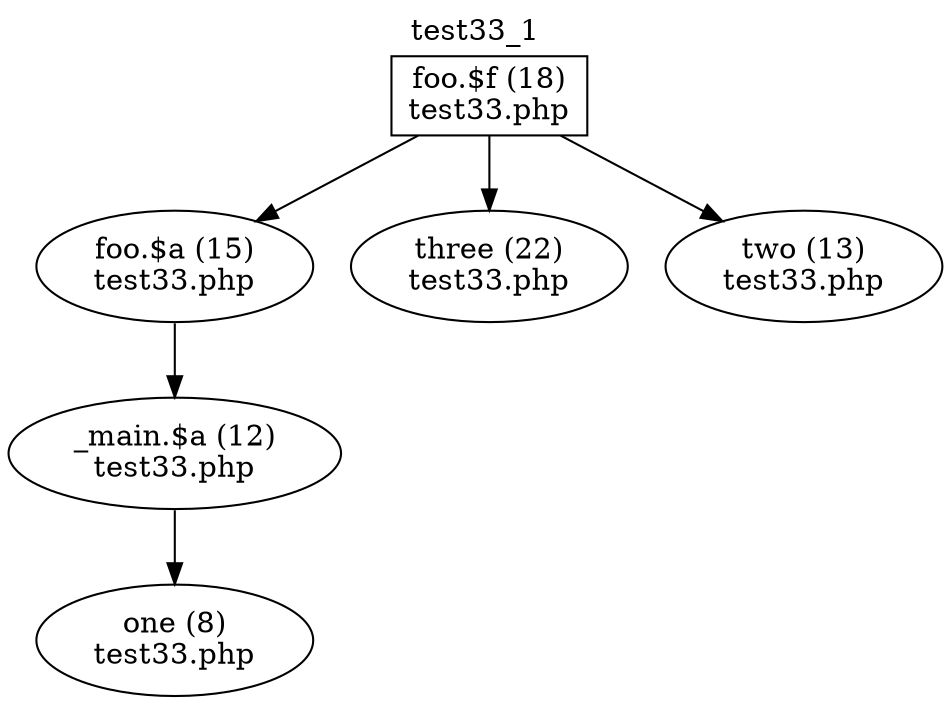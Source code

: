 digraph cfg {
  label="test33_1";
  labelloc=t;
  n1 [shape=box, label="foo.$f (18)\ntest33.php"];
  n2 [shape=ellipse, label="foo.$a (15)\ntest33.php"];
  n3 [shape=ellipse, label="three (22)\ntest33.php"];
  n4 [shape=ellipse, label="two (13)\ntest33.php"];
  n5 [shape=ellipse, label="_main.$a (12)\ntest33.php"];
  n6 [shape=ellipse, label="one (8)\ntest33.php"];
  n1 -> n2;
  n1 -> n3;
  n1 -> n4;
  n2 -> n5;
  n5 -> n6;
}
